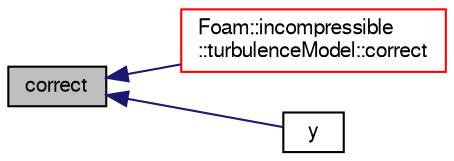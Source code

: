 digraph "correct"
{
  bgcolor="transparent";
  edge [fontname="FreeSans",fontsize="10",labelfontname="FreeSans",labelfontsize="10"];
  node [fontname="FreeSans",fontsize="10",shape=record];
  rankdir="LR";
  Node146 [label="correct",height=0.2,width=0.4,color="black", fillcolor="grey75", style="filled", fontcolor="black"];
  Node146 -> Node147 [dir="back",color="midnightblue",fontsize="10",style="solid",fontname="FreeSans"];
  Node147 [label="Foam::incompressible\l::turbulenceModel::correct",height=0.2,width=0.4,color="red",URL="$a31102.html#aa4d8a8ca44f2b13f84ba64733f6e0252",tooltip="Solve the turbulence equations and correct the turbulence viscosity. "];
  Node146 -> Node401 [dir="back",color="midnightblue",fontsize="10",style="solid",fontname="FreeSans"];
  Node401 [label="y",height=0.2,width=0.4,color="black",URL="$a22882.html#a63661eaedf372405ef32fe29358c6e0c"];
}
